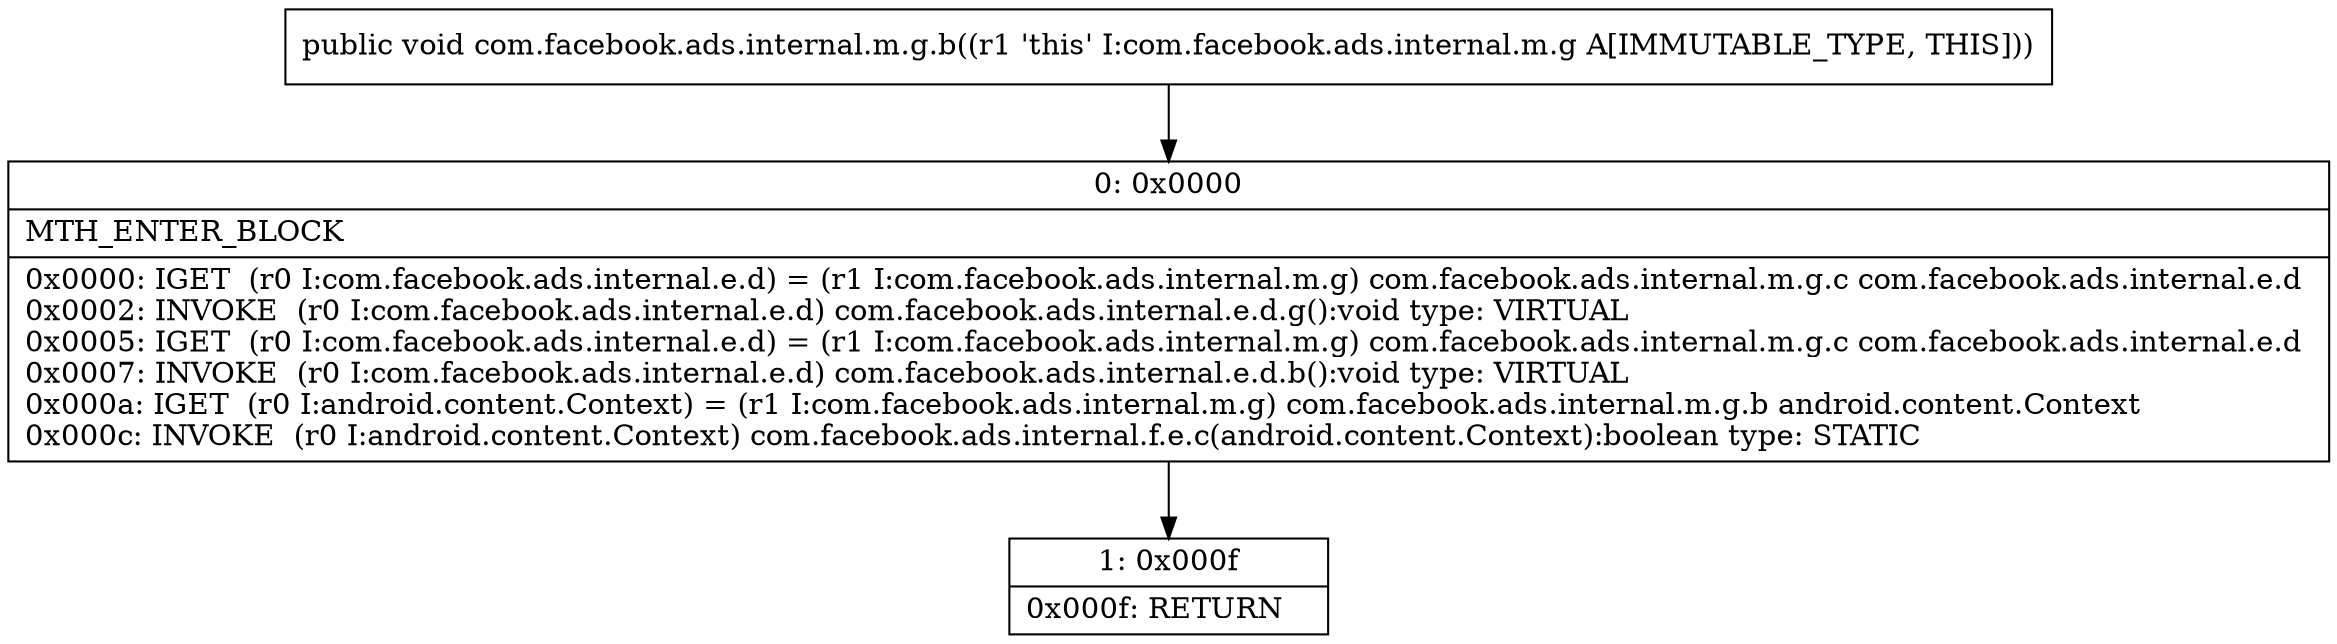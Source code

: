 digraph "CFG forcom.facebook.ads.internal.m.g.b()V" {
Node_0 [shape=record,label="{0\:\ 0x0000|MTH_ENTER_BLOCK\l|0x0000: IGET  (r0 I:com.facebook.ads.internal.e.d) = (r1 I:com.facebook.ads.internal.m.g) com.facebook.ads.internal.m.g.c com.facebook.ads.internal.e.d \l0x0002: INVOKE  (r0 I:com.facebook.ads.internal.e.d) com.facebook.ads.internal.e.d.g():void type: VIRTUAL \l0x0005: IGET  (r0 I:com.facebook.ads.internal.e.d) = (r1 I:com.facebook.ads.internal.m.g) com.facebook.ads.internal.m.g.c com.facebook.ads.internal.e.d \l0x0007: INVOKE  (r0 I:com.facebook.ads.internal.e.d) com.facebook.ads.internal.e.d.b():void type: VIRTUAL \l0x000a: IGET  (r0 I:android.content.Context) = (r1 I:com.facebook.ads.internal.m.g) com.facebook.ads.internal.m.g.b android.content.Context \l0x000c: INVOKE  (r0 I:android.content.Context) com.facebook.ads.internal.f.e.c(android.content.Context):boolean type: STATIC \l}"];
Node_1 [shape=record,label="{1\:\ 0x000f|0x000f: RETURN   \l}"];
MethodNode[shape=record,label="{public void com.facebook.ads.internal.m.g.b((r1 'this' I:com.facebook.ads.internal.m.g A[IMMUTABLE_TYPE, THIS])) }"];
MethodNode -> Node_0;
Node_0 -> Node_1;
}

